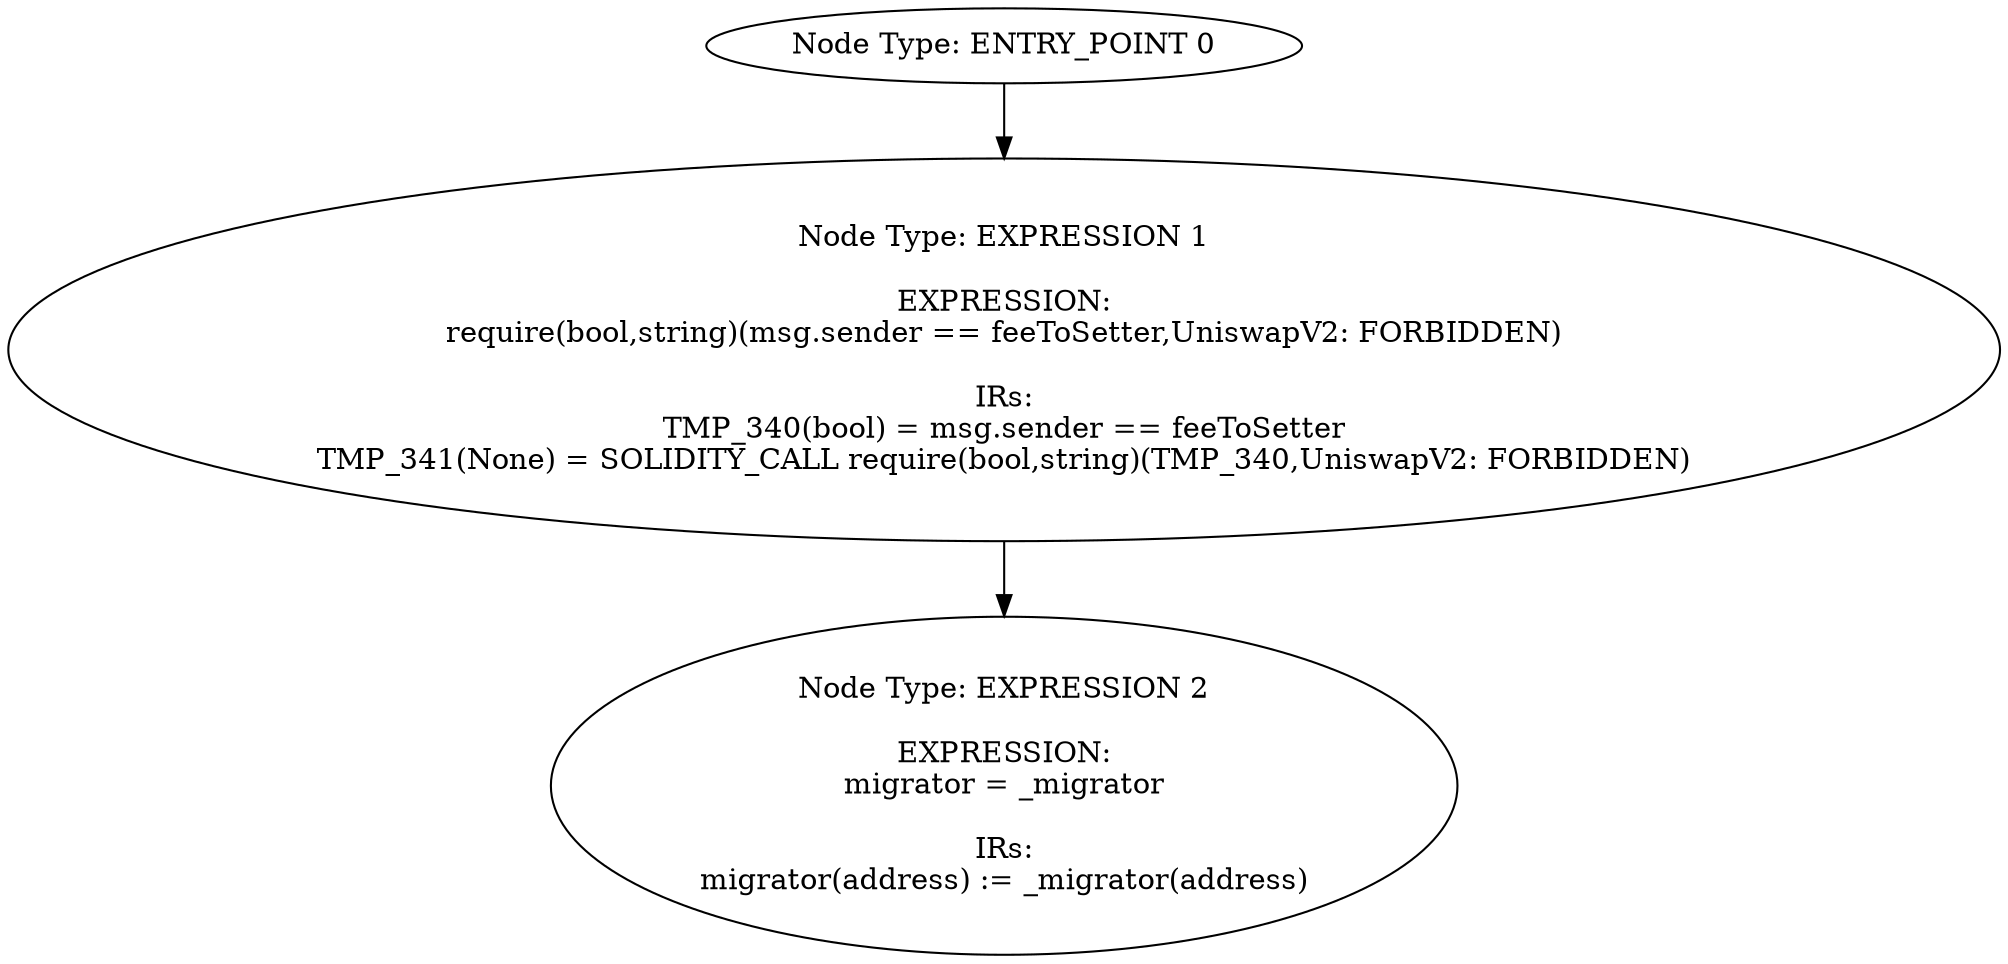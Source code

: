 digraph{
0[label="Node Type: ENTRY_POINT 0
"];
0->1;
1[label="Node Type: EXPRESSION 1

EXPRESSION:
require(bool,string)(msg.sender == feeToSetter,UniswapV2: FORBIDDEN)

IRs:
TMP_340(bool) = msg.sender == feeToSetter
TMP_341(None) = SOLIDITY_CALL require(bool,string)(TMP_340,UniswapV2: FORBIDDEN)"];
1->2;
2[label="Node Type: EXPRESSION 2

EXPRESSION:
migrator = _migrator

IRs:
migrator(address) := _migrator(address)"];
}
